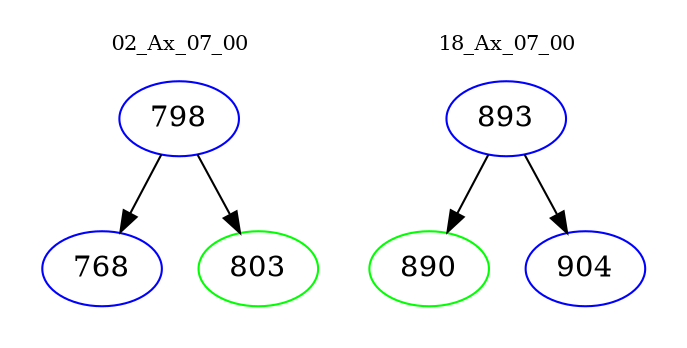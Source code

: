 digraph{
subgraph cluster_0 {
color = white
label = "02_Ax_07_00";
fontsize=10;
T0_798 [label="798", color="blue"]
T0_798 -> T0_768 [color="black"]
T0_768 [label="768", color="blue"]
T0_798 -> T0_803 [color="black"]
T0_803 [label="803", color="green"]
}
subgraph cluster_1 {
color = white
label = "18_Ax_07_00";
fontsize=10;
T1_893 [label="893", color="blue"]
T1_893 -> T1_890 [color="black"]
T1_890 [label="890", color="green"]
T1_893 -> T1_904 [color="black"]
T1_904 [label="904", color="blue"]
}
}
